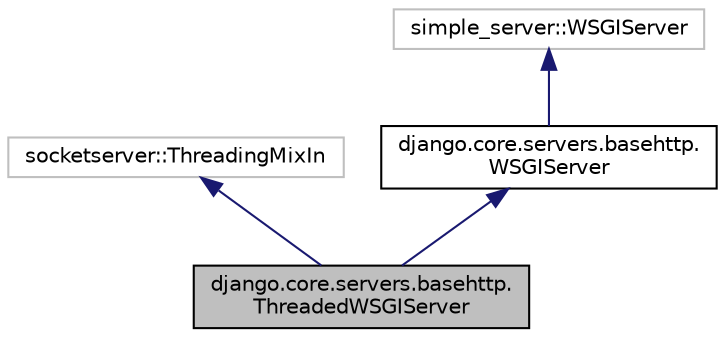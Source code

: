 digraph "django.core.servers.basehttp.ThreadedWSGIServer"
{
 // LATEX_PDF_SIZE
  edge [fontname="Helvetica",fontsize="10",labelfontname="Helvetica",labelfontsize="10"];
  node [fontname="Helvetica",fontsize="10",shape=record];
  Node1 [label="django.core.servers.basehttp.\lThreadedWSGIServer",height=0.2,width=0.4,color="black", fillcolor="grey75", style="filled", fontcolor="black",tooltip=" "];
  Node2 -> Node1 [dir="back",color="midnightblue",fontsize="10",style="solid",fontname="Helvetica"];
  Node2 [label="socketserver::ThreadingMixIn",height=0.2,width=0.4,color="grey75", fillcolor="white", style="filled",tooltip=" "];
  Node3 -> Node1 [dir="back",color="midnightblue",fontsize="10",style="solid",fontname="Helvetica"];
  Node3 [label="django.core.servers.basehttp.\lWSGIServer",height=0.2,width=0.4,color="black", fillcolor="white", style="filled",URL="$d9/dcc/classdjango_1_1core_1_1servers_1_1basehttp_1_1_w_s_g_i_server.html",tooltip=" "];
  Node4 -> Node3 [dir="back",color="midnightblue",fontsize="10",style="solid",fontname="Helvetica"];
  Node4 [label="simple_server::WSGIServer",height=0.2,width=0.4,color="grey75", fillcolor="white", style="filled",tooltip=" "];
}
